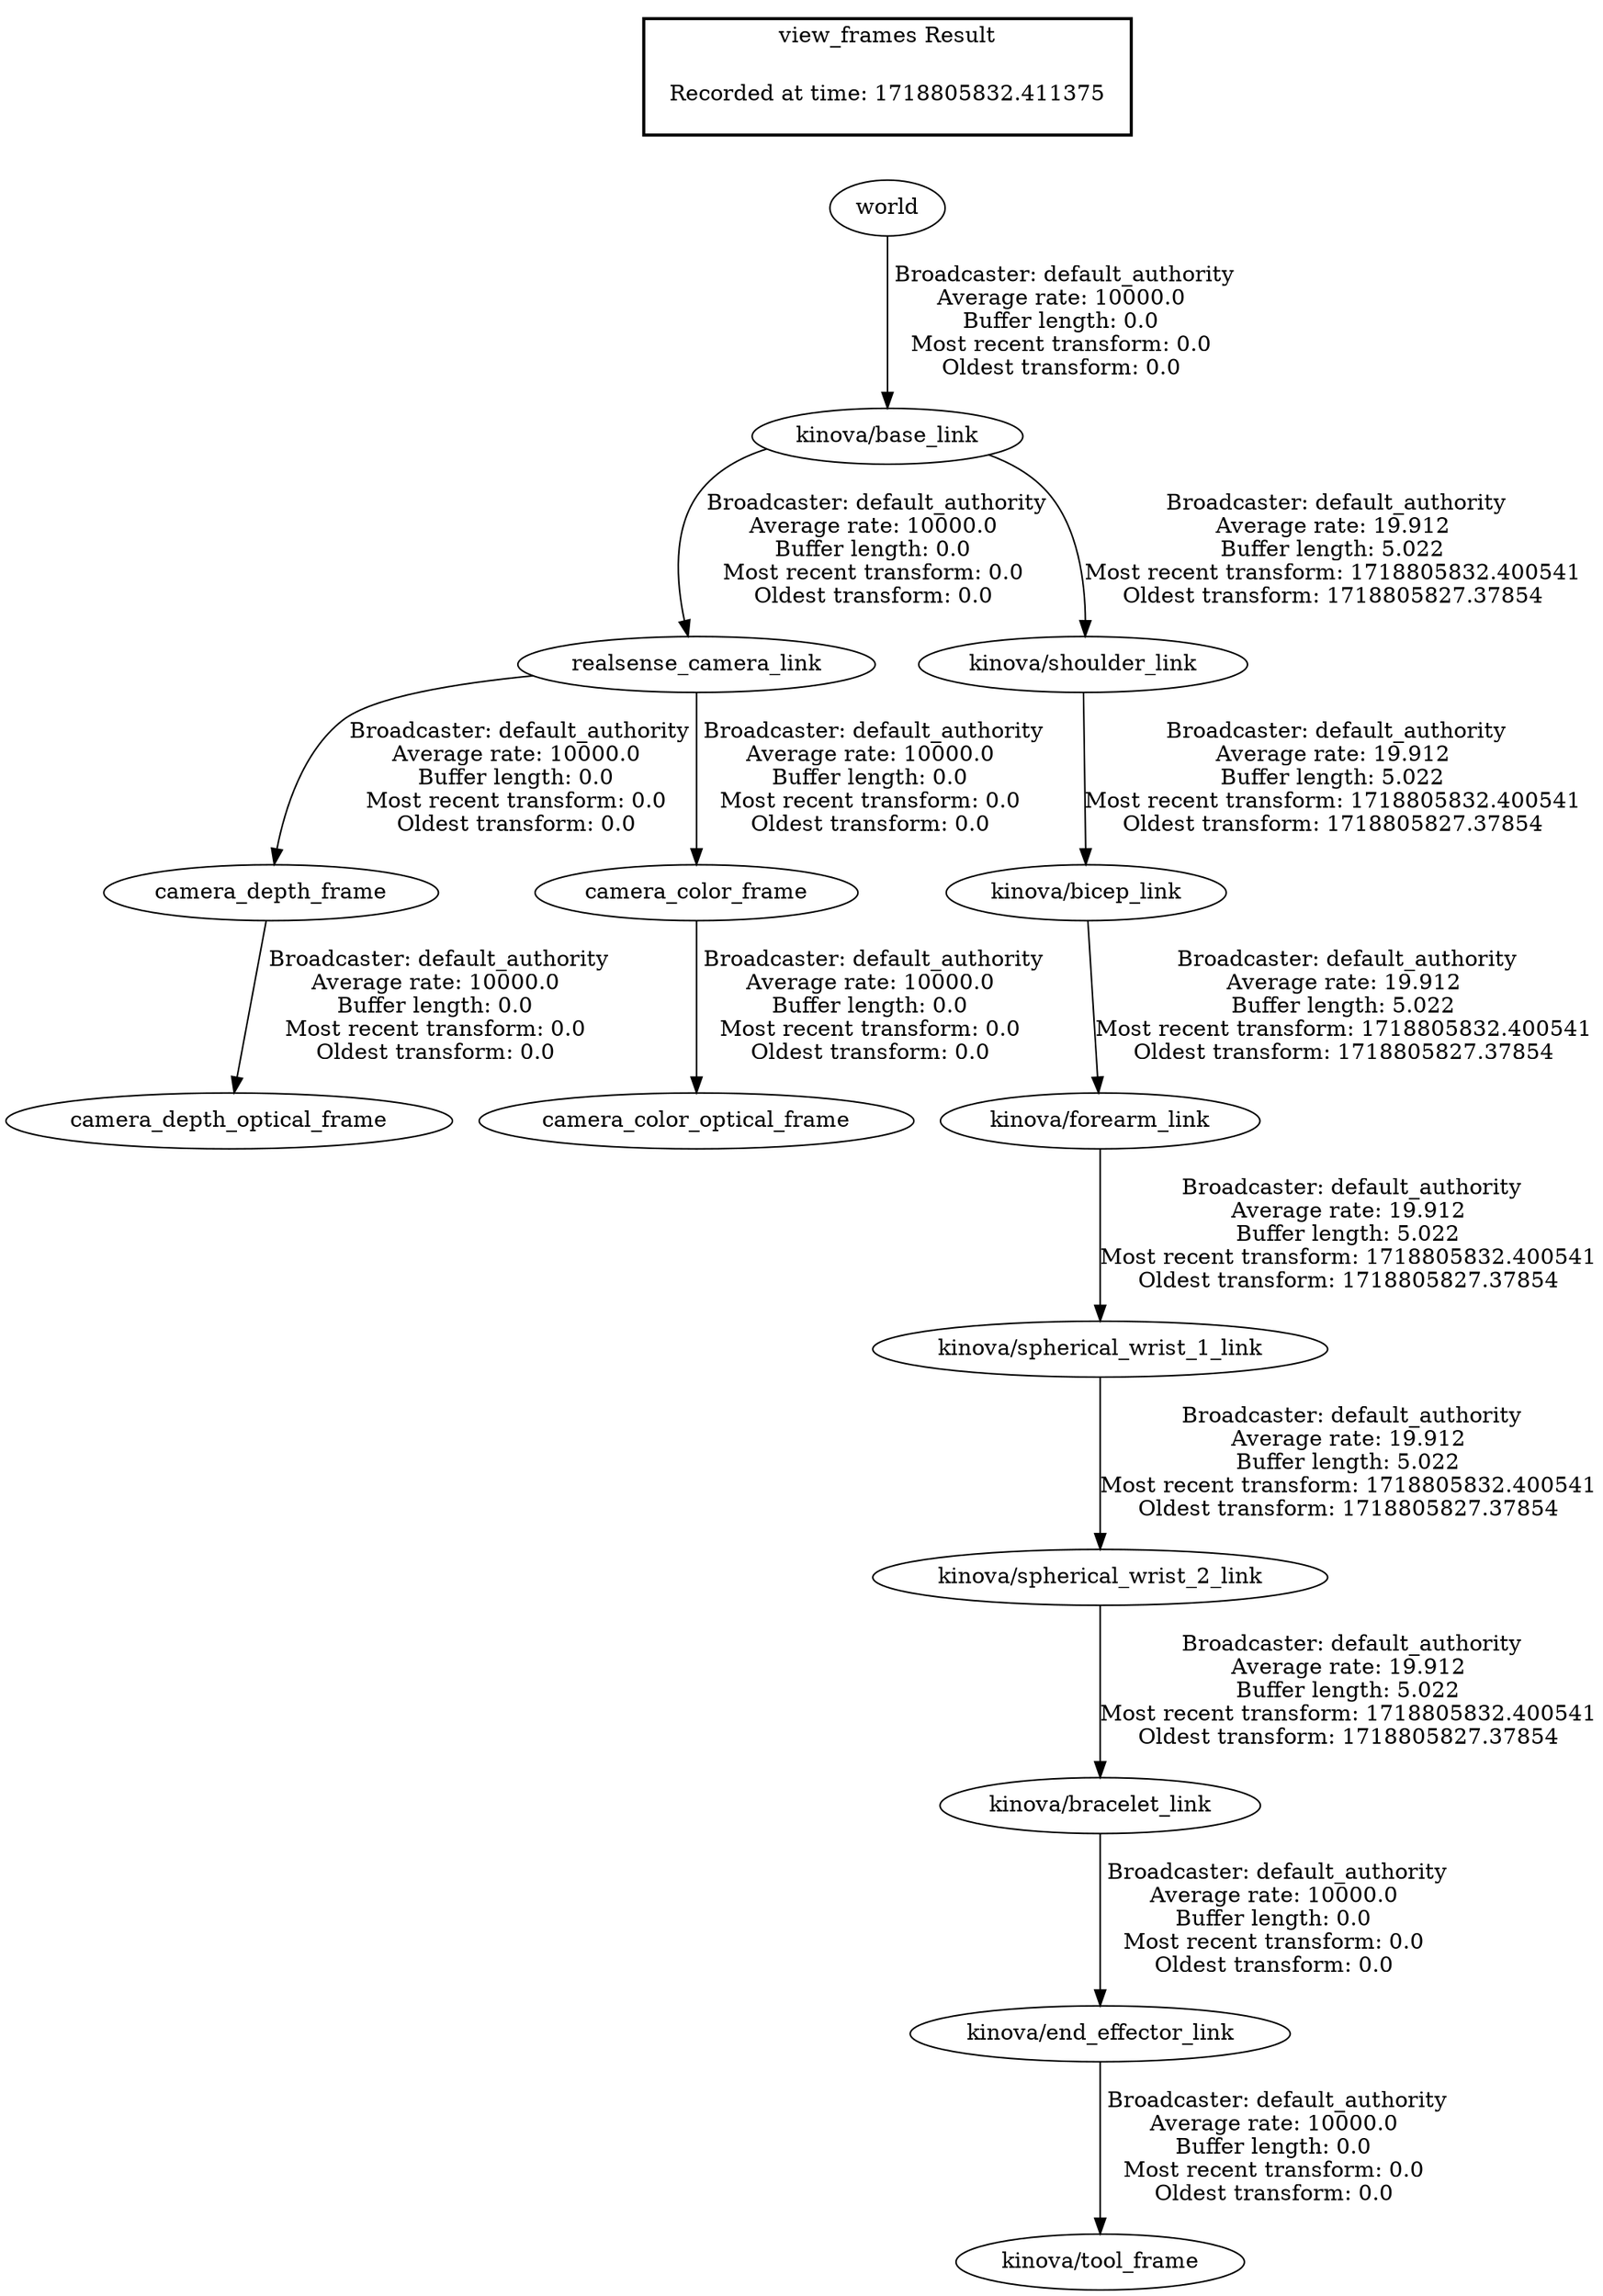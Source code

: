 digraph G {
"world" -> "kinova/base_link"[label=" Broadcaster: default_authority\nAverage rate: 10000.0\nBuffer length: 0.0\nMost recent transform: 0.0\nOldest transform: 0.0\n"];
"realsense_camera_link" -> "camera_depth_frame"[label=" Broadcaster: default_authority\nAverage rate: 10000.0\nBuffer length: 0.0\nMost recent transform: 0.0\nOldest transform: 0.0\n"];
"kinova/base_link" -> "realsense_camera_link"[label=" Broadcaster: default_authority\nAverage rate: 10000.0\nBuffer length: 0.0\nMost recent transform: 0.0\nOldest transform: 0.0\n"];
"camera_depth_frame" -> "camera_depth_optical_frame"[label=" Broadcaster: default_authority\nAverage rate: 10000.0\nBuffer length: 0.0\nMost recent transform: 0.0\nOldest transform: 0.0\n"];
"realsense_camera_link" -> "camera_color_frame"[label=" Broadcaster: default_authority\nAverage rate: 10000.0\nBuffer length: 0.0\nMost recent transform: 0.0\nOldest transform: 0.0\n"];
"camera_color_frame" -> "camera_color_optical_frame"[label=" Broadcaster: default_authority\nAverage rate: 10000.0\nBuffer length: 0.0\nMost recent transform: 0.0\nOldest transform: 0.0\n"];
"kinova/bracelet_link" -> "kinova/end_effector_link"[label=" Broadcaster: default_authority\nAverage rate: 10000.0\nBuffer length: 0.0\nMost recent transform: 0.0\nOldest transform: 0.0\n"];
"kinova/spherical_wrist_2_link" -> "kinova/bracelet_link"[label=" Broadcaster: default_authority\nAverage rate: 19.912\nBuffer length: 5.022\nMost recent transform: 1718805832.400541\nOldest transform: 1718805827.37854\n"];
"kinova/end_effector_link" -> "kinova/tool_frame"[label=" Broadcaster: default_authority\nAverage rate: 10000.0\nBuffer length: 0.0\nMost recent transform: 0.0\nOldest transform: 0.0\n"];
"kinova/base_link" -> "kinova/shoulder_link"[label=" Broadcaster: default_authority\nAverage rate: 19.912\nBuffer length: 5.022\nMost recent transform: 1718805832.400541\nOldest transform: 1718805827.37854\n"];
"kinova/shoulder_link" -> "kinova/bicep_link"[label=" Broadcaster: default_authority\nAverage rate: 19.912\nBuffer length: 5.022\nMost recent transform: 1718805832.400541\nOldest transform: 1718805827.37854\n"];
"kinova/bicep_link" -> "kinova/forearm_link"[label=" Broadcaster: default_authority\nAverage rate: 19.912\nBuffer length: 5.022\nMost recent transform: 1718805832.400541\nOldest transform: 1718805827.37854\n"];
"kinova/forearm_link" -> "kinova/spherical_wrist_1_link"[label=" Broadcaster: default_authority\nAverage rate: 19.912\nBuffer length: 5.022\nMost recent transform: 1718805832.400541\nOldest transform: 1718805827.37854\n"];
"kinova/spherical_wrist_1_link" -> "kinova/spherical_wrist_2_link"[label=" Broadcaster: default_authority\nAverage rate: 19.912\nBuffer length: 5.022\nMost recent transform: 1718805832.400541\nOldest transform: 1718805827.37854\n"];
edge [style=invis];
 subgraph cluster_legend { style=bold; color=black; label ="view_frames Result";
"Recorded at time: 1718805832.411375"[ shape=plaintext ] ;
}->"world";
}